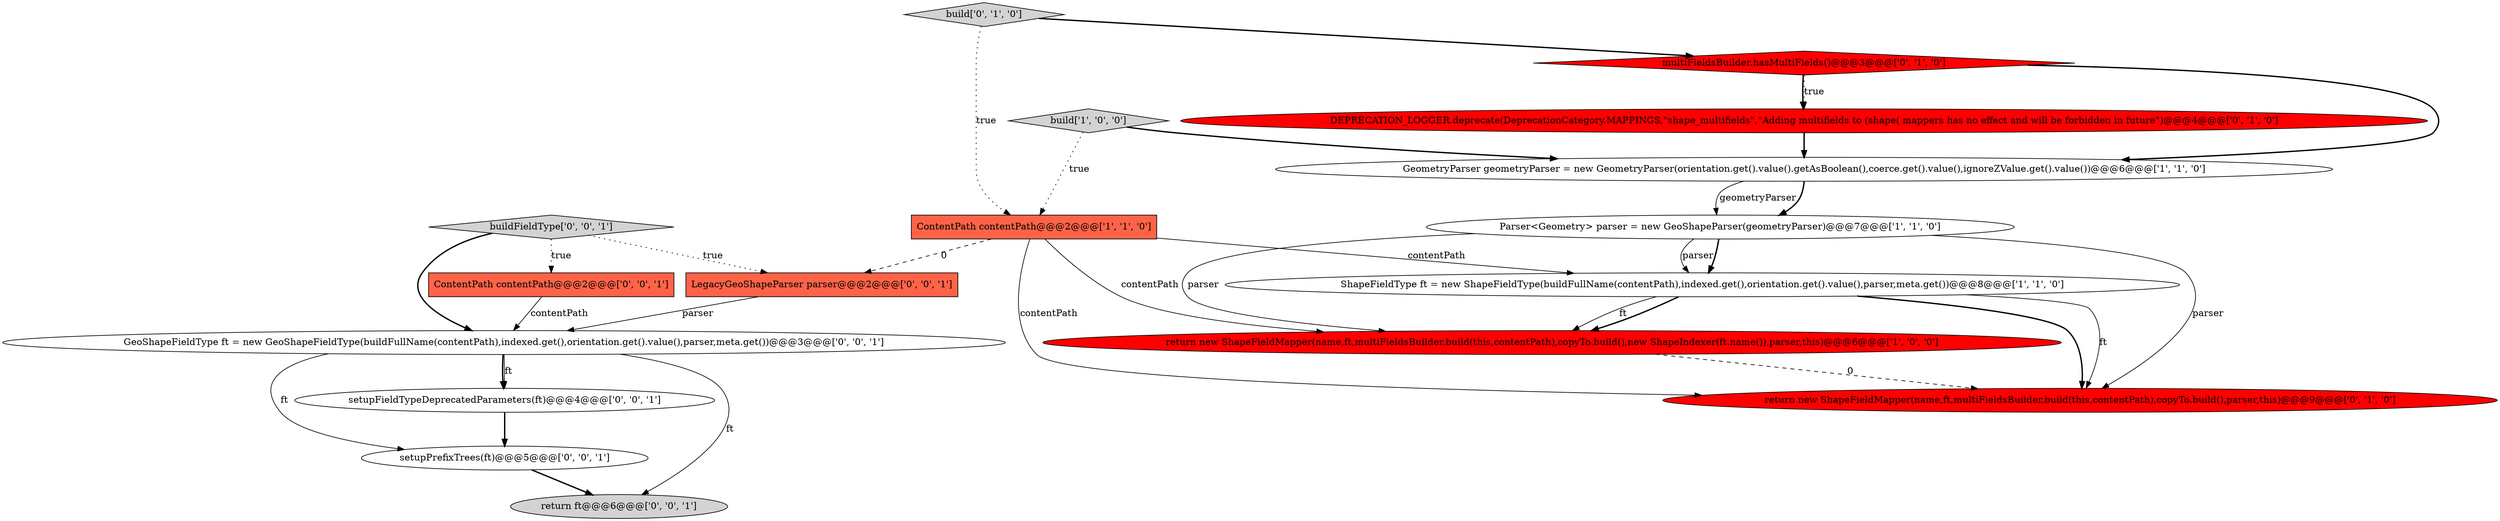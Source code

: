 digraph {
15 [style = filled, label = "LegacyGeoShapeParser parser@@@2@@@['0', '0', '1']", fillcolor = tomato, shape = box image = "AAA0AAABBB3BBB"];
6 [style = filled, label = "DEPRECATION_LOGGER.deprecate(DeprecationCategory.MAPPINGS,\"shape_multifields\",\"Adding multifields to (shape( mappers has no effect and will be forbidden in future\")@@@4@@@['0', '1', '0']", fillcolor = red, shape = ellipse image = "AAA1AAABBB2BBB"];
7 [style = filled, label = "multiFieldsBuilder.hasMultiFields()@@@3@@@['0', '1', '0']", fillcolor = red, shape = diamond image = "AAA1AAABBB2BBB"];
10 [style = filled, label = "setupPrefixTrees(ft)@@@5@@@['0', '0', '1']", fillcolor = white, shape = ellipse image = "AAA0AAABBB3BBB"];
13 [style = filled, label = "setupFieldTypeDeprecatedParameters(ft)@@@4@@@['0', '0', '1']", fillcolor = white, shape = ellipse image = "AAA0AAABBB3BBB"];
0 [style = filled, label = "GeometryParser geometryParser = new GeometryParser(orientation.get().value().getAsBoolean(),coerce.get().value(),ignoreZValue.get().value())@@@6@@@['1', '1', '0']", fillcolor = white, shape = ellipse image = "AAA0AAABBB1BBB"];
9 [style = filled, label = "build['0', '1', '0']", fillcolor = lightgray, shape = diamond image = "AAA0AAABBB2BBB"];
16 [style = filled, label = "buildFieldType['0', '0', '1']", fillcolor = lightgray, shape = diamond image = "AAA0AAABBB3BBB"];
1 [style = filled, label = "ShapeFieldType ft = new ShapeFieldType(buildFullName(contentPath),indexed.get(),orientation.get().value(),parser,meta.get())@@@8@@@['1', '1', '0']", fillcolor = white, shape = ellipse image = "AAA0AAABBB1BBB"];
4 [style = filled, label = "ContentPath contentPath@@@2@@@['1', '1', '0']", fillcolor = tomato, shape = box image = "AAA0AAABBB1BBB"];
8 [style = filled, label = "return new ShapeFieldMapper(name,ft,multiFieldsBuilder.build(this,contentPath),copyTo.build(),parser,this)@@@9@@@['0', '1', '0']", fillcolor = red, shape = ellipse image = "AAA1AAABBB2BBB"];
3 [style = filled, label = "build['1', '0', '0']", fillcolor = lightgray, shape = diamond image = "AAA0AAABBB1BBB"];
12 [style = filled, label = "GeoShapeFieldType ft = new GeoShapeFieldType(buildFullName(contentPath),indexed.get(),orientation.get().value(),parser,meta.get())@@@3@@@['0', '0', '1']", fillcolor = white, shape = ellipse image = "AAA0AAABBB3BBB"];
5 [style = filled, label = "Parser<Geometry> parser = new GeoShapeParser(geometryParser)@@@7@@@['1', '1', '0']", fillcolor = white, shape = ellipse image = "AAA0AAABBB1BBB"];
14 [style = filled, label = "return ft@@@6@@@['0', '0', '1']", fillcolor = lightgray, shape = ellipse image = "AAA0AAABBB3BBB"];
11 [style = filled, label = "ContentPath contentPath@@@2@@@['0', '0', '1']", fillcolor = tomato, shape = box image = "AAA0AAABBB3BBB"];
2 [style = filled, label = "return new ShapeFieldMapper(name,ft,multiFieldsBuilder.build(this,contentPath),copyTo.build(),new ShapeIndexer(ft.name()),parser,this)@@@6@@@['1', '0', '0']", fillcolor = red, shape = ellipse image = "AAA1AAABBB1BBB"];
13->10 [style = bold, label=""];
1->8 [style = solid, label="ft"];
7->6 [style = dotted, label="true"];
5->8 [style = solid, label="parser"];
1->8 [style = bold, label=""];
12->10 [style = solid, label="ft"];
1->2 [style = solid, label="ft"];
10->14 [style = bold, label=""];
12->13 [style = solid, label="ft"];
5->1 [style = solid, label="parser"];
4->2 [style = solid, label="contentPath"];
3->4 [style = dotted, label="true"];
15->12 [style = solid, label="parser"];
7->0 [style = bold, label=""];
6->0 [style = bold, label=""];
9->7 [style = bold, label=""];
2->8 [style = dashed, label="0"];
3->0 [style = bold, label=""];
12->13 [style = bold, label=""];
5->1 [style = bold, label=""];
0->5 [style = solid, label="geometryParser"];
4->1 [style = solid, label="contentPath"];
4->8 [style = solid, label="contentPath"];
4->15 [style = dashed, label="0"];
7->6 [style = bold, label=""];
11->12 [style = solid, label="contentPath"];
5->2 [style = solid, label="parser"];
9->4 [style = dotted, label="true"];
1->2 [style = bold, label=""];
16->11 [style = dotted, label="true"];
12->14 [style = solid, label="ft"];
16->12 [style = bold, label=""];
0->5 [style = bold, label=""];
16->15 [style = dotted, label="true"];
}
